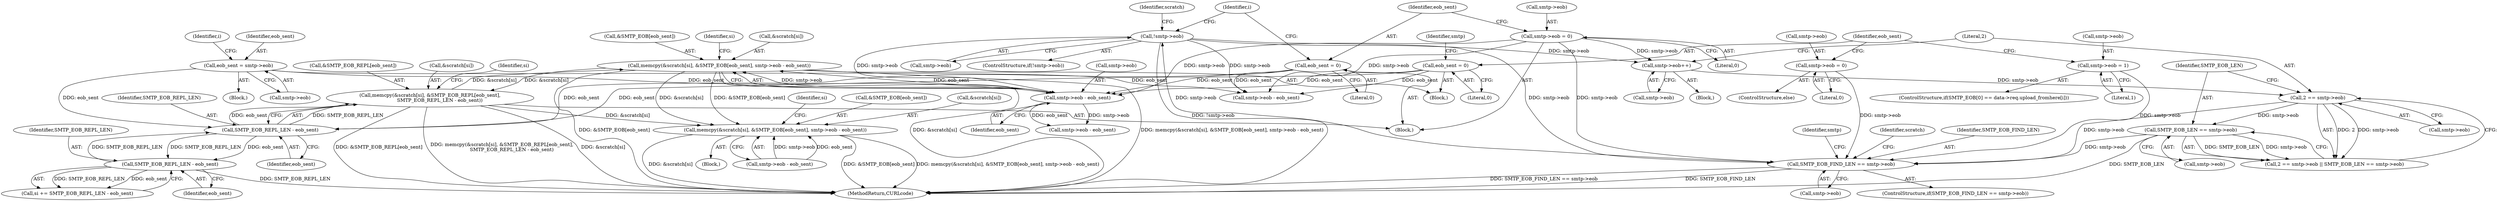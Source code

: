 digraph "0_curl_ba1dbd78e5f1ed67c1b8d37ac89d90e5e330b628@pointer" {
"1000254" [label="(Call,memcpy(&scratch[si], &SMTP_EOB[eob_sent], smtp->eob - eob_sent))"];
"1000313" [label="(Call,memcpy(&scratch[si], &SMTP_EOB_REPL[eob_sent],\n             SMTP_EOB_REPL_LEN - eob_sent))"];
"1000254" [label="(Call,memcpy(&scratch[si], &SMTP_EOB[eob_sent], smtp->eob - eob_sent))"];
"1000263" [label="(Call,smtp->eob - eob_sent)"];
"1000330" [label="(Call,smtp->eob = 0)"];
"1000340" [label="(Call,!smtp->eob)"];
"1000307" [label="(Call,SMTP_EOB_FIND_LEN == smtp->eob)"];
"1000293" [label="(Call,smtp->eob = 0)"];
"1000227" [label="(Call,2 == smtp->eob)"];
"1000221" [label="(Call,smtp->eob++)"];
"1000232" [label="(Call,SMTP_EOB_LEN == smtp->eob)"];
"1000287" [label="(Call,smtp->eob = 1)"];
"1000187" [label="(Call,eob_sent = smtp->eob)"];
"1000335" [label="(Call,eob_sent = 0)"];
"1000298" [label="(Call,eob_sent = 0)"];
"1000322" [label="(Call,SMTP_EOB_REPL_LEN - eob_sent)"];
"1000327" [label="(Call,SMTP_EOB_REPL_LEN - eob_sent)"];
"1000363" [label="(Call,memcpy(&scratch[si], &SMTP_EOB[eob_sent], smtp->eob - eob_sent))"];
"1000267" [label="(Identifier,eob_sent)"];
"1000312" [label="(Block,)"];
"1000341" [label="(Call,smtp->eob)"];
"1000275" [label="(ControlStructure,if(SMTP_EOB[0] == data->req.upload_fromhere[i]))"];
"1000378" [label="(Identifier,si)"];
"1000339" [label="(ControlStructure,if(!smtp->eob))"];
"1000329" [label="(Identifier,eob_sent)"];
"1000372" [label="(Call,smtp->eob - eob_sent)"];
"1000335" [label="(Call,eob_sent = 0)"];
"1000368" [label="(Call,&SMTP_EOB[eob_sent])"];
"1000270" [label="(Call,smtp->eob - eob_sent)"];
"1000232" [label="(Call,SMTP_EOB_LEN == smtp->eob)"];
"1000264" [label="(Call,smtp->eob)"];
"1000292" [label="(ControlStructure,else)"];
"1000327" [label="(Call,SMTP_EOB_REPL_LEN - eob_sent)"];
"1000342" [label="(Identifier,smtp)"];
"1000298" [label="(Call,eob_sent = 0)"];
"1000313" [label="(Call,memcpy(&scratch[si], &SMTP_EOB_REPL[eob_sent],\n             SMTP_EOB_REPL_LEN - eob_sent))"];
"1000334" [label="(Literal,0)"];
"1000255" [label="(Call,&scratch[si])"];
"1000331" [label="(Call,smtp->eob)"];
"1000300" [label="(Literal,0)"];
"1000233" [label="(Identifier,SMTP_EOB_LEN)"];
"1000318" [label="(Call,&SMTP_EOB_REPL[eob_sent])"];
"1000291" [label="(Literal,1)"];
"1000328" [label="(Identifier,SMTP_EOB_REPL_LEN)"];
"1000316" [label="(Identifier,scratch)"];
"1000314" [label="(Call,&scratch[si])"];
"1000324" [label="(Identifier,eob_sent)"];
"1000204" [label="(Identifier,i)"];
"1000362" [label="(Block,)"];
"1000323" [label="(Identifier,SMTP_EOB_REPL_LEN)"];
"1000417" [label="(MethodReturn,CURLcode)"];
"1000297" [label="(Literal,0)"];
"1000325" [label="(Call,si += SMTP_EOB_REPL_LEN - eob_sent)"];
"1000287" [label="(Call,smtp->eob = 1)"];
"1000229" [label="(Call,smtp->eob)"];
"1000340" [label="(Call,!smtp->eob)"];
"1000322" [label="(Call,SMTP_EOB_REPL_LEN - eob_sent)"];
"1000222" [label="(Call,smtp->eob)"];
"1000189" [label="(Call,smtp->eob)"];
"1000309" [label="(Call,smtp->eob)"];
"1000363" [label="(Call,memcpy(&scratch[si], &SMTP_EOB[eob_sent], smtp->eob - eob_sent))"];
"1000221" [label="(Call,smtp->eob++)"];
"1000263" [label="(Call,smtp->eob - eob_sent)"];
"1000294" [label="(Call,smtp->eob)"];
"1000227" [label="(Call,2 == smtp->eob)"];
"1000226" [label="(Call,2 == smtp->eob || SMTP_EOB_LEN == smtp->eob)"];
"1000357" [label="(Call,smtp->eob - eob_sent)"];
"1000337" [label="(Literal,0)"];
"1000336" [label="(Identifier,eob_sent)"];
"1000293" [label="(Call,smtp->eob = 0)"];
"1000228" [label="(Literal,2)"];
"1000254" [label="(Call,memcpy(&scratch[si], &SMTP_EOB[eob_sent], smtp->eob - eob_sent))"];
"1000346" [label="(Identifier,scratch)"];
"1000288" [label="(Call,smtp->eob)"];
"1000307" [label="(Call,SMTP_EOB_FIND_LEN == smtp->eob)"];
"1000308" [label="(Identifier,SMTP_EOB_FIND_LEN)"];
"1000119" [label="(Block,)"];
"1000220" [label="(Block,)"];
"1000253" [label="(Block,)"];
"1000234" [label="(Call,smtp->eob)"];
"1000195" [label="(Identifier,i)"];
"1000364" [label="(Call,&scratch[si])"];
"1000188" [label="(Identifier,eob_sent)"];
"1000306" [label="(ControlStructure,if(SMTP_EOB_FIND_LEN == smtp->eob))"];
"1000303" [label="(Identifier,smtp)"];
"1000259" [label="(Call,&SMTP_EOB[eob_sent])"];
"1000269" [label="(Identifier,si)"];
"1000299" [label="(Identifier,eob_sent)"];
"1000330" [label="(Call,smtp->eob = 0)"];
"1000187" [label="(Call,eob_sent = smtp->eob)"];
"1000326" [label="(Identifier,si)"];
"1000254" -> "1000253"  [label="AST: "];
"1000254" -> "1000263"  [label="CFG: "];
"1000255" -> "1000254"  [label="AST: "];
"1000259" -> "1000254"  [label="AST: "];
"1000263" -> "1000254"  [label="AST: "];
"1000269" -> "1000254"  [label="CFG: "];
"1000254" -> "1000417"  [label="DDG: &SMTP_EOB[eob_sent]"];
"1000254" -> "1000417"  [label="DDG: &scratch[si]"];
"1000254" -> "1000417"  [label="DDG: memcpy(&scratch[si], &SMTP_EOB[eob_sent], smtp->eob - eob_sent)"];
"1000313" -> "1000254"  [label="DDG: &scratch[si]"];
"1000263" -> "1000254"  [label="DDG: smtp->eob"];
"1000263" -> "1000254"  [label="DDG: eob_sent"];
"1000254" -> "1000313"  [label="DDG: &scratch[si]"];
"1000254" -> "1000363"  [label="DDG: &scratch[si]"];
"1000254" -> "1000363"  [label="DDG: &SMTP_EOB[eob_sent]"];
"1000313" -> "1000312"  [label="AST: "];
"1000313" -> "1000322"  [label="CFG: "];
"1000314" -> "1000313"  [label="AST: "];
"1000318" -> "1000313"  [label="AST: "];
"1000322" -> "1000313"  [label="AST: "];
"1000326" -> "1000313"  [label="CFG: "];
"1000313" -> "1000417"  [label="DDG: &SMTP_EOB_REPL[eob_sent]"];
"1000313" -> "1000417"  [label="DDG: memcpy(&scratch[si], &SMTP_EOB_REPL[eob_sent],\n             SMTP_EOB_REPL_LEN - eob_sent)"];
"1000313" -> "1000417"  [label="DDG: &scratch[si]"];
"1000322" -> "1000313"  [label="DDG: SMTP_EOB_REPL_LEN"];
"1000322" -> "1000313"  [label="DDG: eob_sent"];
"1000313" -> "1000363"  [label="DDG: &scratch[si]"];
"1000263" -> "1000267"  [label="CFG: "];
"1000264" -> "1000263"  [label="AST: "];
"1000267" -> "1000263"  [label="AST: "];
"1000330" -> "1000263"  [label="DDG: smtp->eob"];
"1000340" -> "1000263"  [label="DDG: smtp->eob"];
"1000187" -> "1000263"  [label="DDG: eob_sent"];
"1000335" -> "1000263"  [label="DDG: eob_sent"];
"1000298" -> "1000263"  [label="DDG: eob_sent"];
"1000263" -> "1000270"  [label="DDG: smtp->eob"];
"1000263" -> "1000270"  [label="DDG: eob_sent"];
"1000330" -> "1000312"  [label="AST: "];
"1000330" -> "1000334"  [label="CFG: "];
"1000331" -> "1000330"  [label="AST: "];
"1000334" -> "1000330"  [label="AST: "];
"1000336" -> "1000330"  [label="CFG: "];
"1000330" -> "1000221"  [label="DDG: smtp->eob"];
"1000330" -> "1000307"  [label="DDG: smtp->eob"];
"1000330" -> "1000357"  [label="DDG: smtp->eob"];
"1000340" -> "1000339"  [label="AST: "];
"1000340" -> "1000341"  [label="CFG: "];
"1000341" -> "1000340"  [label="AST: "];
"1000346" -> "1000340"  [label="CFG: "];
"1000204" -> "1000340"  [label="CFG: "];
"1000340" -> "1000417"  [label="DDG: !smtp->eob"];
"1000340" -> "1000221"  [label="DDG: smtp->eob"];
"1000340" -> "1000307"  [label="DDG: smtp->eob"];
"1000307" -> "1000340"  [label="DDG: smtp->eob"];
"1000340" -> "1000357"  [label="DDG: smtp->eob"];
"1000307" -> "1000306"  [label="AST: "];
"1000307" -> "1000309"  [label="CFG: "];
"1000308" -> "1000307"  [label="AST: "];
"1000309" -> "1000307"  [label="AST: "];
"1000316" -> "1000307"  [label="CFG: "];
"1000342" -> "1000307"  [label="CFG: "];
"1000307" -> "1000417"  [label="DDG: SMTP_EOB_FIND_LEN == smtp->eob"];
"1000307" -> "1000417"  [label="DDG: SMTP_EOB_FIND_LEN"];
"1000293" -> "1000307"  [label="DDG: smtp->eob"];
"1000227" -> "1000307"  [label="DDG: smtp->eob"];
"1000232" -> "1000307"  [label="DDG: smtp->eob"];
"1000287" -> "1000307"  [label="DDG: smtp->eob"];
"1000293" -> "1000292"  [label="AST: "];
"1000293" -> "1000297"  [label="CFG: "];
"1000294" -> "1000293"  [label="AST: "];
"1000297" -> "1000293"  [label="AST: "];
"1000299" -> "1000293"  [label="CFG: "];
"1000227" -> "1000226"  [label="AST: "];
"1000227" -> "1000229"  [label="CFG: "];
"1000228" -> "1000227"  [label="AST: "];
"1000229" -> "1000227"  [label="AST: "];
"1000233" -> "1000227"  [label="CFG: "];
"1000226" -> "1000227"  [label="CFG: "];
"1000227" -> "1000226"  [label="DDG: 2"];
"1000227" -> "1000226"  [label="DDG: smtp->eob"];
"1000221" -> "1000227"  [label="DDG: smtp->eob"];
"1000227" -> "1000232"  [label="DDG: smtp->eob"];
"1000221" -> "1000220"  [label="AST: "];
"1000221" -> "1000222"  [label="CFG: "];
"1000222" -> "1000221"  [label="AST: "];
"1000228" -> "1000221"  [label="CFG: "];
"1000232" -> "1000226"  [label="AST: "];
"1000232" -> "1000234"  [label="CFG: "];
"1000233" -> "1000232"  [label="AST: "];
"1000234" -> "1000232"  [label="AST: "];
"1000226" -> "1000232"  [label="CFG: "];
"1000232" -> "1000417"  [label="DDG: SMTP_EOB_LEN"];
"1000232" -> "1000226"  [label="DDG: SMTP_EOB_LEN"];
"1000232" -> "1000226"  [label="DDG: smtp->eob"];
"1000287" -> "1000275"  [label="AST: "];
"1000287" -> "1000291"  [label="CFG: "];
"1000288" -> "1000287"  [label="AST: "];
"1000291" -> "1000287"  [label="AST: "];
"1000299" -> "1000287"  [label="CFG: "];
"1000187" -> "1000119"  [label="AST: "];
"1000187" -> "1000189"  [label="CFG: "];
"1000188" -> "1000187"  [label="AST: "];
"1000189" -> "1000187"  [label="AST: "];
"1000195" -> "1000187"  [label="CFG: "];
"1000187" -> "1000322"  [label="DDG: eob_sent"];
"1000187" -> "1000357"  [label="DDG: eob_sent"];
"1000335" -> "1000312"  [label="AST: "];
"1000335" -> "1000337"  [label="CFG: "];
"1000336" -> "1000335"  [label="AST: "];
"1000337" -> "1000335"  [label="AST: "];
"1000204" -> "1000335"  [label="CFG: "];
"1000335" -> "1000322"  [label="DDG: eob_sent"];
"1000335" -> "1000357"  [label="DDG: eob_sent"];
"1000298" -> "1000253"  [label="AST: "];
"1000298" -> "1000300"  [label="CFG: "];
"1000299" -> "1000298"  [label="AST: "];
"1000300" -> "1000298"  [label="AST: "];
"1000303" -> "1000298"  [label="CFG: "];
"1000298" -> "1000322"  [label="DDG: eob_sent"];
"1000298" -> "1000357"  [label="DDG: eob_sent"];
"1000322" -> "1000324"  [label="CFG: "];
"1000323" -> "1000322"  [label="AST: "];
"1000324" -> "1000322"  [label="AST: "];
"1000327" -> "1000322"  [label="DDG: SMTP_EOB_REPL_LEN"];
"1000322" -> "1000327"  [label="DDG: SMTP_EOB_REPL_LEN"];
"1000322" -> "1000327"  [label="DDG: eob_sent"];
"1000327" -> "1000325"  [label="AST: "];
"1000327" -> "1000329"  [label="CFG: "];
"1000328" -> "1000327"  [label="AST: "];
"1000329" -> "1000327"  [label="AST: "];
"1000325" -> "1000327"  [label="CFG: "];
"1000327" -> "1000417"  [label="DDG: SMTP_EOB_REPL_LEN"];
"1000327" -> "1000325"  [label="DDG: SMTP_EOB_REPL_LEN"];
"1000327" -> "1000325"  [label="DDG: eob_sent"];
"1000363" -> "1000362"  [label="AST: "];
"1000363" -> "1000372"  [label="CFG: "];
"1000364" -> "1000363"  [label="AST: "];
"1000368" -> "1000363"  [label="AST: "];
"1000372" -> "1000363"  [label="AST: "];
"1000378" -> "1000363"  [label="CFG: "];
"1000363" -> "1000417"  [label="DDG: &scratch[si]"];
"1000363" -> "1000417"  [label="DDG: &SMTP_EOB[eob_sent]"];
"1000363" -> "1000417"  [label="DDG: memcpy(&scratch[si], &SMTP_EOB[eob_sent], smtp->eob - eob_sent)"];
"1000372" -> "1000363"  [label="DDG: smtp->eob"];
"1000372" -> "1000363"  [label="DDG: eob_sent"];
}
